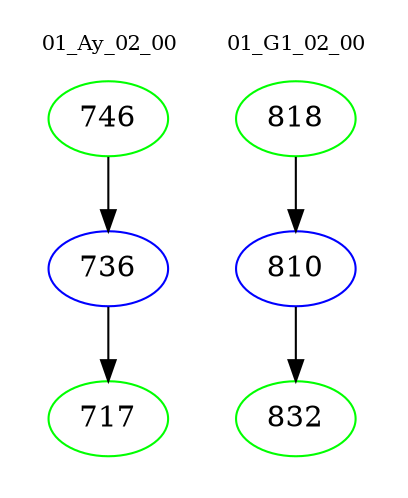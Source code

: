 digraph{
subgraph cluster_0 {
color = white
label = "01_Ay_02_00";
fontsize=10;
T0_746 [label="746", color="green"]
T0_746 -> T0_736 [color="black"]
T0_736 [label="736", color="blue"]
T0_736 -> T0_717 [color="black"]
T0_717 [label="717", color="green"]
}
subgraph cluster_1 {
color = white
label = "01_G1_02_00";
fontsize=10;
T1_818 [label="818", color="green"]
T1_818 -> T1_810 [color="black"]
T1_810 [label="810", color="blue"]
T1_810 -> T1_832 [color="black"]
T1_832 [label="832", color="green"]
}
}
